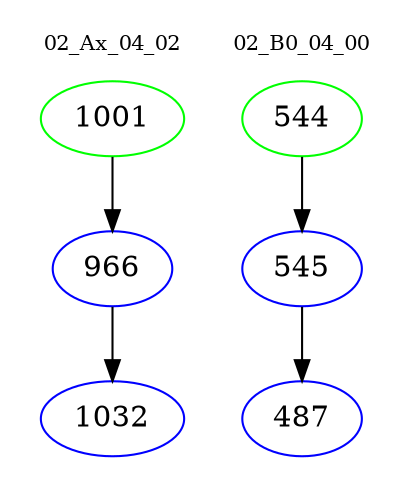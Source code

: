 digraph{
subgraph cluster_0 {
color = white
label = "02_Ax_04_02";
fontsize=10;
T0_1001 [label="1001", color="green"]
T0_1001 -> T0_966 [color="black"]
T0_966 [label="966", color="blue"]
T0_966 -> T0_1032 [color="black"]
T0_1032 [label="1032", color="blue"]
}
subgraph cluster_1 {
color = white
label = "02_B0_04_00";
fontsize=10;
T1_544 [label="544", color="green"]
T1_544 -> T1_545 [color="black"]
T1_545 [label="545", color="blue"]
T1_545 -> T1_487 [color="black"]
T1_487 [label="487", color="blue"]
}
}
